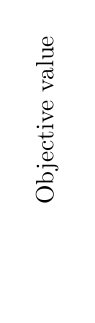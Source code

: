 \begin{tikzpicture}
\node[rotate=90,scale=0.9]{Objective value};
\node at (0,-2.1) {};
\end{tikzpicture}